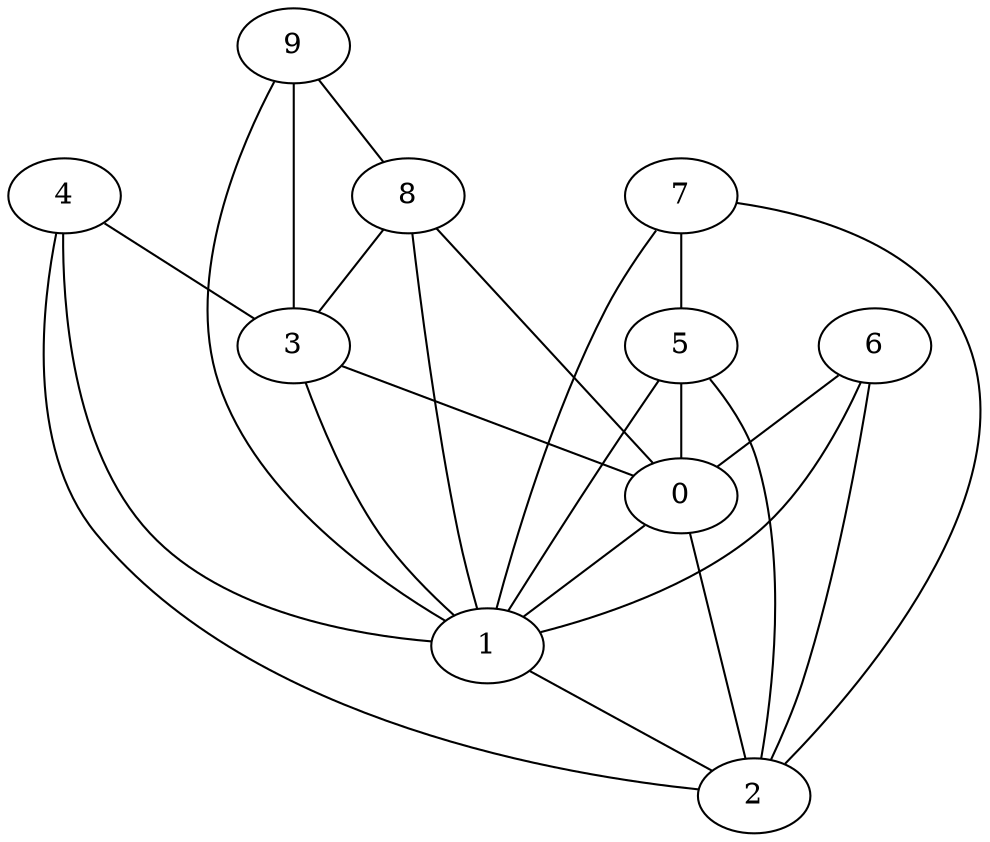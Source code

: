graph {
    0 [ label = "0" ]
    1 [ label = "1" ]
    2 [ label = "2" ]
    3 [ label = "3" ]
    4 [ label = "4" ]
    5 [ label = "5" ]
    6 [ label = "6" ]
    7 [ label = "7" ]
    8 [ label = "8" ]
    9 [ label = "9" ]
    0 -- 1 [ ]
    0 -- 2 [ ]
    1 -- 2 [ ]
    3 -- 0 [ ]
    3 -- 1 [ ]
    9 -- 8 [ ]
    4 -- 1 [ ]
    4 -- 2 [ ]
    4 -- 3 [ ]
    5 -- 0 [ ]
    5 -- 1 [ ]
    5 -- 2 [ ]
    6 -- 0 [ ]
    6 -- 1 [ ]
    6 -- 2 [ ]
    7 -- 1 [ ]
    7 -- 2 [ ]
    7 -- 5 [ ]
    8 -- 0 [ ]
    8 -- 1 [ ]
    8 -- 3 [ ]
    9 -- 1 [ ]
    9 -- 3 [ ]
}
